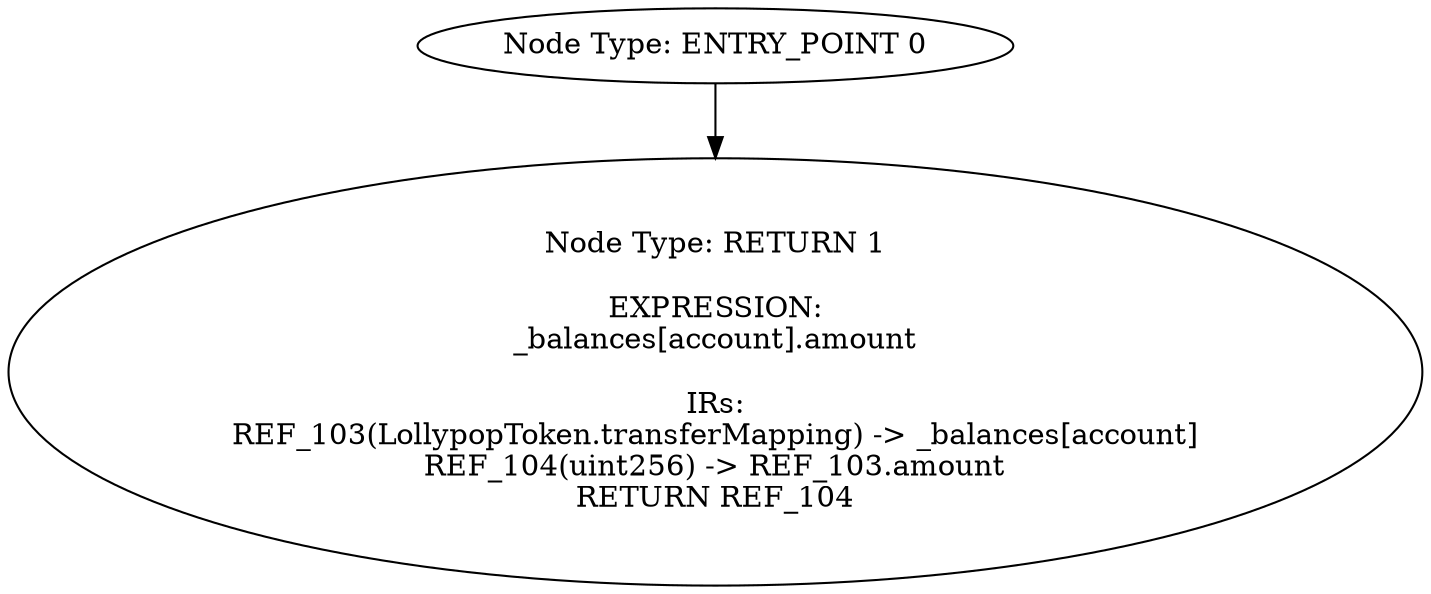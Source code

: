 digraph{
0[label="Node Type: ENTRY_POINT 0
"];
0->1;
1[label="Node Type: RETURN 1

EXPRESSION:
_balances[account].amount

IRs:
REF_103(LollypopToken.transferMapping) -> _balances[account]
REF_104(uint256) -> REF_103.amount
RETURN REF_104"];
}
